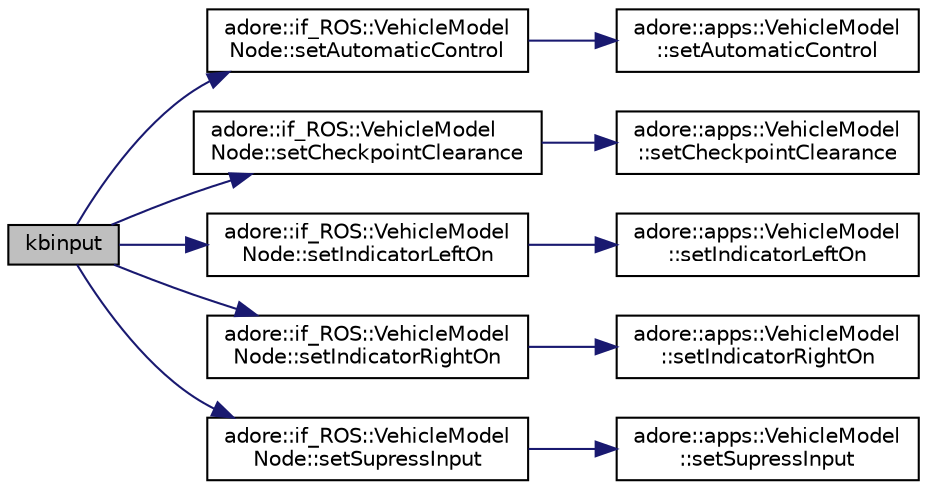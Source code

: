 digraph "kbinput"
{
 // LATEX_PDF_SIZE
  edge [fontname="Helvetica",fontsize="10",labelfontname="Helvetica",labelfontsize="10"];
  node [fontname="Helvetica",fontsize="10",shape=record];
  rankdir="LR";
  Node1 [label="kbinput",height=0.2,width=0.4,color="black", fillcolor="grey75", style="filled", fontcolor="black",tooltip=" "];
  Node1 -> Node2 [color="midnightblue",fontsize="10",style="solid",fontname="Helvetica"];
  Node2 [label="adore::if_ROS::VehicleModel\lNode::setAutomaticControl",height=0.2,width=0.4,color="black", fillcolor="white", style="filled",URL="$classadore_1_1if__ROS_1_1VehicleModelNode.html#a51fe532236fd4445926631ef93be415e",tooltip=" "];
  Node2 -> Node3 [color="midnightblue",fontsize="10",style="solid",fontname="Helvetica"];
  Node3 [label="adore::apps::VehicleModel\l::setAutomaticControl",height=0.2,width=0.4,color="black", fillcolor="white", style="filled",URL="$classadore_1_1apps_1_1VehicleModel.html#aed154f20607e6129ee9089796764141c",tooltip="switches between manual and automatic control input"];
  Node1 -> Node4 [color="midnightblue",fontsize="10",style="solid",fontname="Helvetica"];
  Node4 [label="adore::if_ROS::VehicleModel\lNode::setCheckpointClearance",height=0.2,width=0.4,color="black", fillcolor="white", style="filled",URL="$classadore_1_1if__ROS_1_1VehicleModelNode.html#aeec984c96c9146cca4da43de8e241577",tooltip=" "];
  Node4 -> Node5 [color="midnightblue",fontsize="10",style="solid",fontname="Helvetica"];
  Node5 [label="adore::apps::VehicleModel\l::setCheckpointClearance",height=0.2,width=0.4,color="black", fillcolor="white", style="filled",URL="$classadore_1_1apps_1_1VehicleModel.html#adb21e8e7003d91fcb2655e4622800b28",tooltip="confirmation of current checkout"];
  Node1 -> Node6 [color="midnightblue",fontsize="10",style="solid",fontname="Helvetica"];
  Node6 [label="adore::if_ROS::VehicleModel\lNode::setIndicatorLeftOn",height=0.2,width=0.4,color="black", fillcolor="white", style="filled",URL="$classadore_1_1if__ROS_1_1VehicleModelNode.html#a2d4cbd0d494bfbccfdd0f85fcb5f9bb6",tooltip=" "];
  Node6 -> Node7 [color="midnightblue",fontsize="10",style="solid",fontname="Helvetica"];
  Node7 [label="adore::apps::VehicleModel\l::setIndicatorLeftOn",height=0.2,width=0.4,color="black", fillcolor="white", style="filled",URL="$classadore_1_1apps_1_1VehicleModel.html#ac7af4422a404ff3b7f4519c74eb9769e",tooltip=" "];
  Node1 -> Node8 [color="midnightblue",fontsize="10",style="solid",fontname="Helvetica"];
  Node8 [label="adore::if_ROS::VehicleModel\lNode::setIndicatorRightOn",height=0.2,width=0.4,color="black", fillcolor="white", style="filled",URL="$classadore_1_1if__ROS_1_1VehicleModelNode.html#a2ef42318ad00318ff2e9b918f5f17d0a",tooltip=" "];
  Node8 -> Node9 [color="midnightblue",fontsize="10",style="solid",fontname="Helvetica"];
  Node9 [label="adore::apps::VehicleModel\l::setIndicatorRightOn",height=0.2,width=0.4,color="black", fillcolor="white", style="filled",URL="$classadore_1_1apps_1_1VehicleModel.html#ab99add3d2b0d7b55f8f9c60f858ea798",tooltip=" "];
  Node1 -> Node10 [color="midnightblue",fontsize="10",style="solid",fontname="Helvetica"];
  Node10 [label="adore::if_ROS::VehicleModel\lNode::setSupressInput",height=0.2,width=0.4,color="black", fillcolor="white", style="filled",URL="$classadore_1_1if__ROS_1_1VehicleModelNode.html#a44ea23bccb826e456c06e35b436fb4f9",tooltip=" "];
  Node10 -> Node11 [color="midnightblue",fontsize="10",style="solid",fontname="Helvetica"];
  Node11 [label="adore::apps::VehicleModel\l::setSupressInput",height=0.2,width=0.4,color="black", fillcolor="white", style="filled",URL="$classadore_1_1apps_1_1VehicleModel.html#a7c9cae1766282842b03f8e35603ee8a4",tooltip="supress input to introduce errors, without deactivating automatic control"];
}
